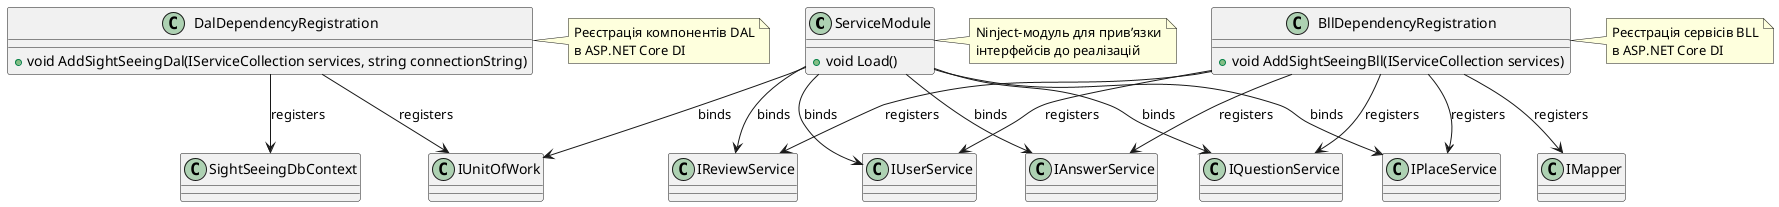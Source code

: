 @startuml DI

class ServiceModule {
    +void Load()
}

class BllDependencyRegistration {
    +void AddSightSeeingBll(IServiceCollection services)
}

class DalDependencyRegistration {
    +void AddSightSeeingDal(IServiceCollection services, string connectionString)
}

ServiceModule --> IUnitOfWork : binds
ServiceModule --> IUserService : binds
ServiceModule --> IPlaceService : binds
ServiceModule --> IReviewService : binds
ServiceModule --> IQuestionService : binds
ServiceModule --> IAnswerService : binds

BllDependencyRegistration --> IUserService : registers
BllDependencyRegistration --> IPlaceService : registers
BllDependencyRegistration --> IReviewService : registers
BllDependencyRegistration --> IQuestionService : registers
BllDependencyRegistration --> IAnswerService : registers
BllDependencyRegistration --> IMapper : registers

DalDependencyRegistration --> IUnitOfWork : registers
DalDependencyRegistration --> SightSeeingDbContext : registers

note right of ServiceModule
  Ninject-модуль для прив’язки
  інтерфейсів до реалізацій
end note

note right of BllDependencyRegistration
  Реєстрація сервісів BLL
  в ASP.NET Core DI
end note

note right of DalDependencyRegistration
  Реєстрація компонентів DAL
  в ASP.NET Core DI
end note

@enduml